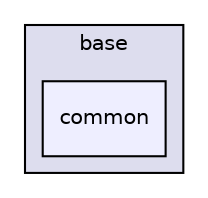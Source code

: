digraph "common" {
  compound=true
  node [ fontsize="10", fontname="Helvetica"];
  edge [ labelfontsize="10", labelfontname="Helvetica"];
  subgraph clusterdir_a4f6e0fa2061de6ae49d13f5563d3a5d {
    graph [ bgcolor="#ddddee", pencolor="black", label="base" fontname="Helvetica", fontsize="10", URL="dir_a4f6e0fa2061de6ae49d13f5563d3a5d.html"]
  dir_41ffb09ce015c13ec8bef1c8fef971cf [shape=box, label="common", style="filled", fillcolor="#eeeeff", pencolor="black", URL="dir_41ffb09ce015c13ec8bef1c8fef971cf.html"];
  }
}
